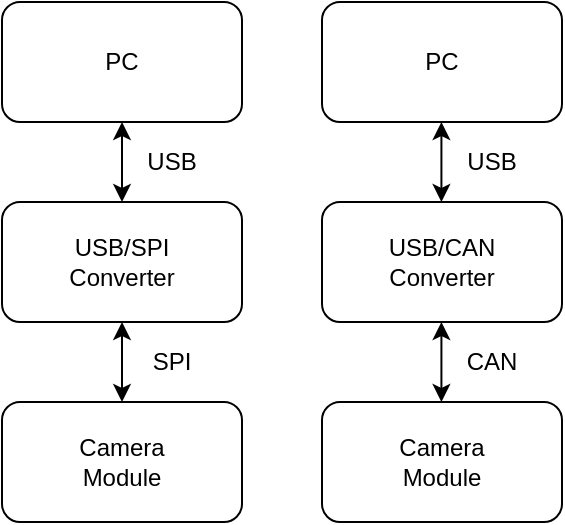<mxfile version="16.5.1" type="device"><diagram id="4dr5Hj_RP-3o1C2o8Qpe" name="Page-1"><mxGraphModel dx="1185" dy="728" grid="1" gridSize="10" guides="1" tooltips="1" connect="1" arrows="1" fold="1" page="1" pageScale="1" pageWidth="3300" pageHeight="2339" math="0" shadow="0"><root><mxCell id="0"/><mxCell id="1" parent="0"/><mxCell id="I_dsRKIhCdTK2f9Yp5_z-2" value="PC" style="rounded=1;whiteSpace=wrap;html=1;fillColor=none;" parent="1" vertex="1"><mxGeometry x="400" y="120" width="120" height="60" as="geometry"/></mxCell><mxCell id="82g726UP5n-QfEZ_Wqtt-1" value="USB/SPI&lt;br&gt;Converter" style="rounded=1;whiteSpace=wrap;html=1;fillColor=none;" vertex="1" parent="1"><mxGeometry x="400" y="220" width="120" height="60" as="geometry"/></mxCell><mxCell id="82g726UP5n-QfEZ_Wqtt-2" value="Camera&lt;br&gt;Module" style="rounded=1;whiteSpace=wrap;html=1;fillColor=none;" vertex="1" parent="1"><mxGeometry x="400" y="320" width="120" height="60" as="geometry"/></mxCell><mxCell id="82g726UP5n-QfEZ_Wqtt-3" value="" style="endArrow=classic;startArrow=classic;html=1;rounded=0;exitX=0.5;exitY=0;exitDx=0;exitDy=0;entryX=0.5;entryY=1;entryDx=0;entryDy=0;" edge="1" parent="1" source="82g726UP5n-QfEZ_Wqtt-1" target="I_dsRKIhCdTK2f9Yp5_z-2"><mxGeometry width="50" height="50" relative="1" as="geometry"><mxPoint x="250" y="220" as="sourcePoint"/><mxPoint x="300" y="170" as="targetPoint"/></mxGeometry></mxCell><mxCell id="82g726UP5n-QfEZ_Wqtt-4" value="" style="endArrow=classic;startArrow=classic;html=1;rounded=0;exitX=0.5;exitY=0;exitDx=0;exitDy=0;entryX=0.5;entryY=1;entryDx=0;entryDy=0;" edge="1" parent="1" source="82g726UP5n-QfEZ_Wqtt-2" target="82g726UP5n-QfEZ_Wqtt-1"><mxGeometry width="50" height="50" relative="1" as="geometry"><mxPoint x="570" y="330" as="sourcePoint"/><mxPoint x="620" y="280" as="targetPoint"/></mxGeometry></mxCell><mxCell id="82g726UP5n-QfEZ_Wqtt-5" value="USB/CAN&lt;br&gt;Converter" style="rounded=1;whiteSpace=wrap;html=1;fillColor=none;" vertex="1" parent="1"><mxGeometry x="560" y="220" width="120" height="60" as="geometry"/></mxCell><mxCell id="82g726UP5n-QfEZ_Wqtt-6" value="PC" style="rounded=1;whiteSpace=wrap;html=1;fillColor=none;" vertex="1" parent="1"><mxGeometry x="560" y="120" width="120" height="60" as="geometry"/></mxCell><mxCell id="82g726UP5n-QfEZ_Wqtt-7" value="Camera&lt;br&gt;Module" style="rounded=1;whiteSpace=wrap;html=1;fillColor=none;" vertex="1" parent="1"><mxGeometry x="560" y="320" width="120" height="60" as="geometry"/></mxCell><mxCell id="82g726UP5n-QfEZ_Wqtt-8" value="" style="endArrow=classic;startArrow=classic;html=1;rounded=0;exitX=0.5;exitY=0;exitDx=0;exitDy=0;entryX=0.5;entryY=1;entryDx=0;entryDy=0;" edge="1" parent="1"><mxGeometry width="50" height="50" relative="1" as="geometry"><mxPoint x="619.71" y="220" as="sourcePoint"/><mxPoint x="619.71" y="180" as="targetPoint"/></mxGeometry></mxCell><mxCell id="82g726UP5n-QfEZ_Wqtt-9" value="" style="endArrow=classic;startArrow=classic;html=1;rounded=0;exitX=0.5;exitY=0;exitDx=0;exitDy=0;entryX=0.5;entryY=1;entryDx=0;entryDy=0;" edge="1" parent="1"><mxGeometry width="50" height="50" relative="1" as="geometry"><mxPoint x="619.71" y="320" as="sourcePoint"/><mxPoint x="619.71" y="280" as="targetPoint"/></mxGeometry></mxCell><mxCell id="82g726UP5n-QfEZ_Wqtt-10" value="USB" style="text;html=1;strokeColor=none;fillColor=none;align=center;verticalAlign=middle;whiteSpace=wrap;rounded=0;" vertex="1" parent="1"><mxGeometry x="470" y="190" width="30" height="20" as="geometry"/></mxCell><mxCell id="82g726UP5n-QfEZ_Wqtt-11" value="USB" style="text;html=1;strokeColor=none;fillColor=none;align=center;verticalAlign=middle;whiteSpace=wrap;rounded=0;" vertex="1" parent="1"><mxGeometry x="630" y="190" width="30" height="20" as="geometry"/></mxCell><mxCell id="82g726UP5n-QfEZ_Wqtt-12" value="SPI" style="text;html=1;strokeColor=none;fillColor=none;align=center;verticalAlign=middle;whiteSpace=wrap;rounded=0;" vertex="1" parent="1"><mxGeometry x="470" y="290" width="30" height="20" as="geometry"/></mxCell><mxCell id="82g726UP5n-QfEZ_Wqtt-13" value="CAN" style="text;html=1;strokeColor=none;fillColor=none;align=center;verticalAlign=middle;whiteSpace=wrap;rounded=0;" vertex="1" parent="1"><mxGeometry x="630" y="290" width="30" height="20" as="geometry"/></mxCell></root></mxGraphModel></diagram></mxfile>